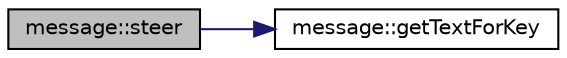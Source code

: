digraph "message::steer"
{
 // LATEX_PDF_SIZE
  edge [fontname="Helvetica",fontsize="10",labelfontname="Helvetica",labelfontsize="10"];
  node [fontname="Helvetica",fontsize="10",shape=record];
  rankdir="LR";
  Node1 [label="message::steer",height=0.2,width=0.4,color="black", fillcolor="grey75", style="filled", fontcolor="black",tooltip="Construct the string to be sent, associated to steer action."];
  Node1 -> Node2 [color="midnightblue",fontsize="10",style="solid",fontname="Helvetica"];
  Node2 [label="message::getTextForKey",height=0.2,width=0.4,color="black", fillcolor="white", style="filled",URL="$namespacemessage.html#a2b7f2fb9e7953edc47be10c48ed220bd",tooltip="Provide the cmd key associated to an action."];
}
